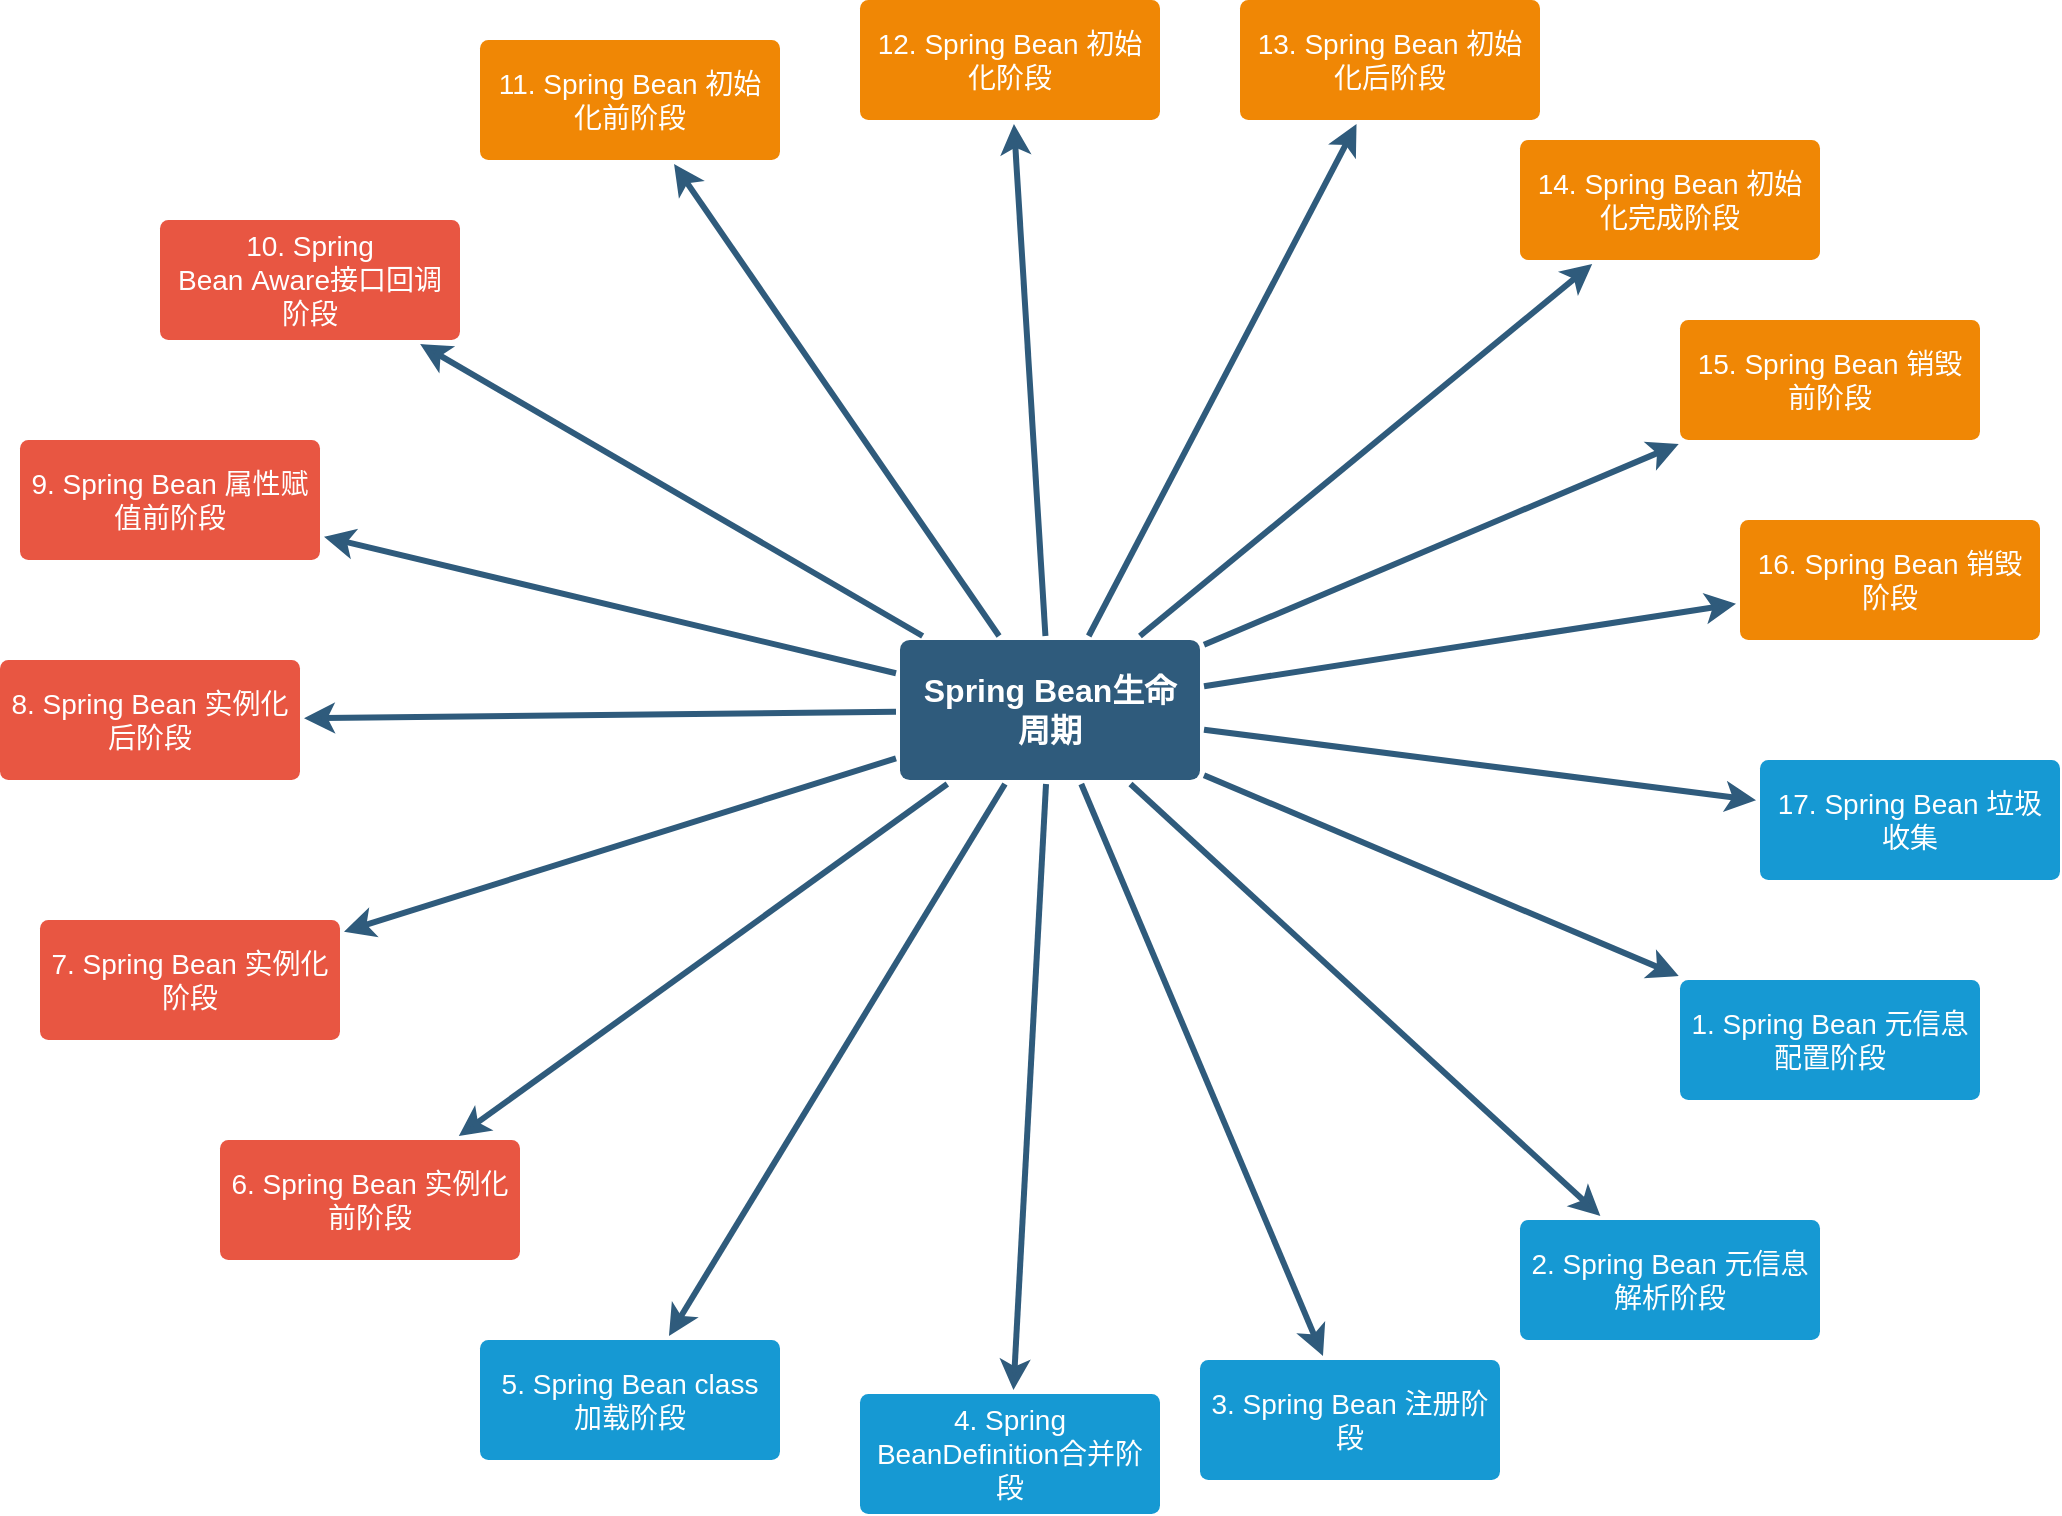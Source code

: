 <mxfile version="12.9.14" type="github">
  <diagram id="6a731a19-8d31-9384-78a2-239565b7b9f0" name="Spring Bean LifeCycle">
    <mxGraphModel dx="1406" dy="784" grid="1" gridSize="10" guides="1" tooltips="1" connect="1" arrows="1" fold="1" page="1" pageScale="1" pageWidth="1169" pageHeight="827" background="#ffffff" math="0" shadow="0">
      <root>
        <mxCell id="0" />
        <mxCell id="1" parent="0" />
        <mxCell id="1745" value="" style="edgeStyle=none;rounded=0;jumpStyle=none;html=1;shadow=0;labelBackgroundColor=none;startArrow=none;startFill=0;endArrow=classic;endFill=1;jettySize=auto;orthogonalLoop=1;strokeColor=#2F5B7C;strokeWidth=3;fontFamily=Helvetica;fontSize=16;fontColor=#23445D;spacing=5;" parent="1" source="1749" target="1764" edge="1">
          <mxGeometry relative="1" as="geometry" />
        </mxCell>
        <mxCell id="1747" value="" style="edgeStyle=none;rounded=0;jumpStyle=none;html=1;shadow=0;labelBackgroundColor=none;startArrow=none;startFill=0;endArrow=classic;endFill=1;jettySize=auto;orthogonalLoop=1;strokeColor=#2F5B7C;strokeWidth=3;fontFamily=Helvetica;fontSize=16;fontColor=#23445D;spacing=5;" parent="1" source="1749" target="1760" edge="1">
          <mxGeometry relative="1" as="geometry" />
        </mxCell>
        <mxCell id="1748" value="" style="edgeStyle=none;rounded=0;jumpStyle=none;html=1;shadow=0;labelBackgroundColor=none;startArrow=none;startFill=0;endArrow=classic;endFill=1;jettySize=auto;orthogonalLoop=1;strokeColor=#2F5B7C;strokeWidth=3;fontFamily=Helvetica;fontSize=16;fontColor=#23445D;spacing=5;" parent="1" source="1749" target="1753" edge="1">
          <mxGeometry relative="1" as="geometry" />
        </mxCell>
        <mxCell id="tWuMF48Xg9CNLqT5guID-1783" style="edgeStyle=none;rounded=0;jumpStyle=none;html=1;shadow=0;labelBackgroundColor=none;startArrow=none;startFill=0;endArrow=classic;endFill=1;jettySize=auto;orthogonalLoop=1;strokeColor=#2F5B7C;strokeWidth=3;fontFamily=Helvetica;fontSize=16;fontColor=#23445D;spacing=5;" edge="1" parent="1" source="1749" target="tWuMF48Xg9CNLqT5guID-1780">
          <mxGeometry relative="1" as="geometry" />
        </mxCell>
        <mxCell id="tWuMF48Xg9CNLqT5guID-1787" style="edgeStyle=none;rounded=0;jumpStyle=none;html=1;shadow=0;labelBackgroundColor=none;startArrow=none;startFill=0;endArrow=classic;endFill=1;jettySize=auto;orthogonalLoop=1;strokeColor=#2F5B7C;strokeWidth=3;fontFamily=Helvetica;fontSize=16;fontColor=#23445D;spacing=5;" edge="1" parent="1" source="1749" target="tWuMF48Xg9CNLqT5guID-1786">
          <mxGeometry relative="1" as="geometry" />
        </mxCell>
        <mxCell id="tWuMF48Xg9CNLqT5guID-1789" style="edgeStyle=none;rounded=0;jumpStyle=none;html=1;shadow=0;labelBackgroundColor=none;startArrow=none;startFill=0;endArrow=classic;endFill=1;jettySize=auto;orthogonalLoop=1;strokeColor=#2F5B7C;strokeWidth=3;fontFamily=Helvetica;fontSize=16;fontColor=#23445D;spacing=5;" edge="1" parent="1" source="1749" target="tWuMF48Xg9CNLqT5guID-1788">
          <mxGeometry relative="1" as="geometry" />
        </mxCell>
        <mxCell id="tWuMF48Xg9CNLqT5guID-1792" style="edgeStyle=none;rounded=0;jumpStyle=none;html=1;shadow=0;labelBackgroundColor=none;startArrow=none;startFill=0;endArrow=classic;endFill=1;jettySize=auto;orthogonalLoop=1;strokeColor=#2F5B7C;strokeWidth=3;fontFamily=Helvetica;fontSize=16;fontColor=#23445D;spacing=5;" edge="1" parent="1" source="1749" target="tWuMF48Xg9CNLqT5guID-1791">
          <mxGeometry relative="1" as="geometry" />
        </mxCell>
        <mxCell id="tWuMF48Xg9CNLqT5guID-1795" style="edgeStyle=none;rounded=0;jumpStyle=none;html=1;shadow=0;labelBackgroundColor=none;startArrow=none;startFill=0;endArrow=classic;endFill=1;jettySize=auto;orthogonalLoop=1;strokeColor=#2F5B7C;strokeWidth=3;fontFamily=Helvetica;fontSize=16;fontColor=#23445D;spacing=5;" edge="1" parent="1" source="1749" target="tWuMF48Xg9CNLqT5guID-1794">
          <mxGeometry relative="1" as="geometry" />
        </mxCell>
        <mxCell id="tWuMF48Xg9CNLqT5guID-1797" style="edgeStyle=none;rounded=0;jumpStyle=none;html=1;shadow=0;labelBackgroundColor=none;startArrow=none;startFill=0;endArrow=classic;endFill=1;jettySize=auto;orthogonalLoop=1;strokeColor=#2F5B7C;strokeWidth=3;fontFamily=Helvetica;fontSize=16;fontColor=#23445D;spacing=5;" edge="1" parent="1" source="1749" target="tWuMF48Xg9CNLqT5guID-1796">
          <mxGeometry relative="1" as="geometry" />
        </mxCell>
        <mxCell id="tWuMF48Xg9CNLqT5guID-1799" style="edgeStyle=none;rounded=0;jumpStyle=none;html=1;shadow=0;labelBackgroundColor=none;startArrow=none;startFill=0;endArrow=classic;endFill=1;jettySize=auto;orthogonalLoop=1;strokeColor=#2F5B7C;strokeWidth=3;fontFamily=Helvetica;fontSize=16;fontColor=#23445D;spacing=5;" edge="1" parent="1" source="1749" target="tWuMF48Xg9CNLqT5guID-1798">
          <mxGeometry relative="1" as="geometry" />
        </mxCell>
        <mxCell id="tWuMF48Xg9CNLqT5guID-1801" style="edgeStyle=none;rounded=0;jumpStyle=none;html=1;shadow=0;labelBackgroundColor=none;startArrow=none;startFill=0;endArrow=classic;endFill=1;jettySize=auto;orthogonalLoop=1;strokeColor=#2F5B7C;strokeWidth=3;fontFamily=Helvetica;fontSize=16;fontColor=#23445D;spacing=5;" edge="1" parent="1" source="1749" target="tWuMF48Xg9CNLqT5guID-1800">
          <mxGeometry relative="1" as="geometry" />
        </mxCell>
        <mxCell id="tWuMF48Xg9CNLqT5guID-1803" style="edgeStyle=none;rounded=0;jumpStyle=none;html=1;shadow=0;labelBackgroundColor=none;startArrow=none;startFill=0;endArrow=classic;endFill=1;jettySize=auto;orthogonalLoop=1;strokeColor=#2F5B7C;strokeWidth=3;fontFamily=Helvetica;fontSize=16;fontColor=#23445D;spacing=5;" edge="1" parent="1" source="1749" target="tWuMF48Xg9CNLqT5guID-1802">
          <mxGeometry relative="1" as="geometry" />
        </mxCell>
        <mxCell id="tWuMF48Xg9CNLqT5guID-1806" style="edgeStyle=none;rounded=0;jumpStyle=none;html=1;shadow=0;labelBackgroundColor=none;startArrow=none;startFill=0;endArrow=classic;endFill=1;jettySize=auto;orthogonalLoop=1;strokeColor=#2F5B7C;strokeWidth=3;fontFamily=Helvetica;fontSize=16;fontColor=#23445D;spacing=5;" edge="1" parent="1" source="1749" target="tWuMF48Xg9CNLqT5guID-1804">
          <mxGeometry relative="1" as="geometry" />
        </mxCell>
        <mxCell id="tWuMF48Xg9CNLqT5guID-1808" style="edgeStyle=none;rounded=0;jumpStyle=none;html=1;shadow=0;labelBackgroundColor=none;startArrow=none;startFill=0;endArrow=classic;endFill=1;jettySize=auto;orthogonalLoop=1;strokeColor=#2F5B7C;strokeWidth=3;fontFamily=Helvetica;fontSize=16;fontColor=#23445D;spacing=5;" edge="1" parent="1" source="1749" target="tWuMF48Xg9CNLqT5guID-1807">
          <mxGeometry relative="1" as="geometry" />
        </mxCell>
        <mxCell id="tWuMF48Xg9CNLqT5guID-1810" style="edgeStyle=none;rounded=0;jumpStyle=none;html=1;shadow=0;labelBackgroundColor=none;startArrow=none;startFill=0;endArrow=classic;endFill=1;jettySize=auto;orthogonalLoop=1;strokeColor=#2F5B7C;strokeWidth=3;fontFamily=Helvetica;fontSize=16;fontColor=#23445D;spacing=5;" edge="1" parent="1" source="1749" target="tWuMF48Xg9CNLqT5guID-1809">
          <mxGeometry relative="1" as="geometry" />
        </mxCell>
        <mxCell id="tWuMF48Xg9CNLqT5guID-1813" style="edgeStyle=none;rounded=0;jumpStyle=none;html=1;shadow=0;labelBackgroundColor=none;startArrow=none;startFill=0;endArrow=classic;endFill=1;jettySize=auto;orthogonalLoop=1;strokeColor=#2F5B7C;strokeWidth=3;fontFamily=Helvetica;fontSize=16;fontColor=#23445D;spacing=5;" edge="1" parent="1" source="1749" target="tWuMF48Xg9CNLqT5guID-1812">
          <mxGeometry relative="1" as="geometry" />
        </mxCell>
        <mxCell id="tWuMF48Xg9CNLqT5guID-1815" style="edgeStyle=none;rounded=0;jumpStyle=none;html=1;shadow=0;labelBackgroundColor=none;startArrow=none;startFill=0;endArrow=classic;endFill=1;jettySize=auto;orthogonalLoop=1;strokeColor=#2F5B7C;strokeWidth=3;fontFamily=Helvetica;fontSize=16;fontColor=#23445D;spacing=5;" edge="1" parent="1" source="1749" target="tWuMF48Xg9CNLqT5guID-1814">
          <mxGeometry relative="1" as="geometry" />
        </mxCell>
        <mxCell id="1749" value="Spring Bean生命周期" style="rounded=1;whiteSpace=wrap;html=1;shadow=0;labelBackgroundColor=none;strokeColor=none;strokeWidth=3;fillColor=#2F5B7C;fontFamily=Helvetica;fontSize=16;fontColor=#FFFFFF;align=center;fontStyle=1;spacing=5;arcSize=7;perimeterSpacing=2;" parent="1" vertex="1">
          <mxGeometry x="520" y="390" width="150" height="70" as="geometry" />
        </mxCell>
        <mxCell id="1753" value="&lt;span style=&quot;font-family: , &amp;#34;stheiti&amp;#34; , &amp;#34;hei&amp;#34; , &amp;#34;heiti sc&amp;#34; , &amp;#34;microsoft yahei&amp;#34; , &amp;#34;arial&amp;#34; , sans-serif ; font-weight: 400&quot;&gt;9. Spring Bean&amp;nbsp;属性赋值前阶段&lt;/span&gt;" style="rounded=1;whiteSpace=wrap;html=1;shadow=0;labelBackgroundColor=none;strokeColor=none;strokeWidth=3;fillColor=#e85642;fontFamily=Helvetica;fontSize=14;fontColor=#FFFFFF;align=center;spacing=5;fontStyle=1;arcSize=7;perimeterSpacing=2;" parent="1" vertex="1">
          <mxGeometry x="80" y="290" width="150" height="60" as="geometry" />
        </mxCell>
        <mxCell id="1760" value="&lt;span style=&quot;font-family: , &amp;#34;stheiti&amp;#34; , &amp;#34;hei&amp;#34; , &amp;#34;heiti sc&amp;#34; , &amp;#34;microsoft yahei&amp;#34; , &amp;#34;arial&amp;#34; , sans-serif ; font-weight: 400&quot;&gt;7. Spring Bean&amp;nbsp;实例化阶段&lt;/span&gt;" style="rounded=1;whiteSpace=wrap;html=1;shadow=0;labelBackgroundColor=none;strokeColor=none;strokeWidth=3;fillColor=#e85642;fontFamily=Helvetica;fontSize=14;fontColor=#FFFFFF;align=center;spacing=5;fontStyle=1;arcSize=7;perimeterSpacing=2;" parent="1" vertex="1">
          <mxGeometry x="90" y="530" width="150" height="60" as="geometry" />
        </mxCell>
        <mxCell id="1764" value="&lt;span style=&quot;font-family: , &amp;#34;stheiti&amp;#34; , &amp;#34;hei&amp;#34; , &amp;#34;heiti sc&amp;#34; , &amp;#34;microsoft yahei&amp;#34; , &amp;#34;arial&amp;#34; , sans-serif ; font-weight: 400&quot;&gt;11. Spring Bean&amp;nbsp;初始化前阶段&lt;/span&gt;" style="rounded=1;whiteSpace=wrap;html=1;shadow=0;labelBackgroundColor=none;strokeColor=none;strokeWidth=3;fillColor=#F08705;fontFamily=Helvetica;fontSize=14;fontColor=#FFFFFF;align=center;spacing=5;fontStyle=1;arcSize=7;perimeterSpacing=2;" parent="1" vertex="1">
          <mxGeometry x="310" y="90" width="150" height="60" as="geometry" />
        </mxCell>
        <mxCell id="tWuMF48Xg9CNLqT5guID-1780" value="&lt;span style=&quot;font-family: , &amp;#34;stheiti&amp;#34; , &amp;#34;hei&amp;#34; , &amp;#34;heiti sc&amp;#34; , &amp;#34;microsoft yahei&amp;#34; , &amp;#34;arial&amp;#34; , sans-serif ; font-weight: 400&quot;&gt;10. Spring Bean&amp;nbsp;Aware接口回调阶段&lt;/span&gt;" style="rounded=1;whiteSpace=wrap;html=1;shadow=0;labelBackgroundColor=none;strokeColor=none;strokeWidth=3;fillColor=#e85642;fontFamily=Helvetica;fontSize=14;fontColor=#FFFFFF;align=center;spacing=5;fontStyle=1;arcSize=7;perimeterSpacing=2;" vertex="1" parent="1">
          <mxGeometry x="150" y="180" width="150" height="60" as="geometry" />
        </mxCell>
        <mxCell id="tWuMF48Xg9CNLqT5guID-1786" value="&lt;span style=&quot;font-family: , &amp;#34;stheiti&amp;#34; , &amp;#34;hei&amp;#34; , &amp;#34;heiti sc&amp;#34; , &amp;#34;microsoft yahei&amp;#34; , &amp;#34;arial&amp;#34; , sans-serif ; font-weight: 400&quot;&gt;12. Spring Bean&amp;nbsp;初始化阶段&lt;/span&gt;" style="rounded=1;whiteSpace=wrap;html=1;shadow=0;labelBackgroundColor=none;strokeColor=none;strokeWidth=3;fillColor=#F08705;fontFamily=Helvetica;fontSize=14;fontColor=#FFFFFF;align=center;spacing=5;fontStyle=1;arcSize=7;perimeterSpacing=2;" vertex="1" parent="1">
          <mxGeometry x="500" y="70" width="150" height="60" as="geometry" />
        </mxCell>
        <mxCell id="tWuMF48Xg9CNLqT5guID-1788" value="&lt;span style=&quot;font-family: , &amp;#34;stheiti&amp;#34; , &amp;#34;hei&amp;#34; , &amp;#34;heiti sc&amp;#34; , &amp;#34;microsoft yahei&amp;#34; , &amp;#34;arial&amp;#34; , sans-serif ; font-weight: 400&quot;&gt;8. Spring Bean 实例化后阶段&lt;/span&gt;" style="rounded=1;whiteSpace=wrap;html=1;shadow=0;labelBackgroundColor=none;strokeColor=none;strokeWidth=3;fillColor=#e85642;fontFamily=Helvetica;fontSize=14;fontColor=#FFFFFF;align=center;spacing=5;fontStyle=1;arcSize=7;perimeterSpacing=2;" vertex="1" parent="1">
          <mxGeometry x="70" y="400" width="150" height="60" as="geometry" />
        </mxCell>
        <mxCell id="tWuMF48Xg9CNLqT5guID-1791" value="&lt;span style=&quot;font-family: , &amp;#34;stheiti&amp;#34; , &amp;#34;hei&amp;#34; , &amp;#34;heiti sc&amp;#34; , &amp;#34;microsoft yahei&amp;#34; , &amp;#34;arial&amp;#34; , sans-serif ; font-weight: 400&quot;&gt;6. Spring Bean 实例化前阶段&lt;/span&gt;" style="rounded=1;whiteSpace=wrap;html=1;shadow=0;labelBackgroundColor=none;strokeColor=none;strokeWidth=3;fillColor=#e85642;fontFamily=Helvetica;fontSize=14;fontColor=#FFFFFF;align=center;spacing=5;fontStyle=1;arcSize=7;perimeterSpacing=2;" vertex="1" parent="1">
          <mxGeometry x="180" y="640" width="150" height="60" as="geometry" />
        </mxCell>
        <mxCell id="tWuMF48Xg9CNLqT5guID-1794" value="&lt;span style=&quot;font-family: , &amp;#34;stheiti&amp;#34; , &amp;#34;hei&amp;#34; , &amp;#34;heiti sc&amp;#34; , &amp;#34;microsoft yahei&amp;#34; , &amp;#34;arial&amp;#34; , sans-serif ; font-weight: 400&quot;&gt;5. Spring Bean class加载阶段&lt;/span&gt;" style="rounded=1;whiteSpace=wrap;html=1;shadow=0;labelBackgroundColor=none;strokeColor=none;strokeWidth=3;fillColor=#1699d3;fontFamily=Helvetica;fontSize=14;fontColor=#FFFFFF;align=center;spacing=5;fontStyle=1;arcSize=7;perimeterSpacing=2;" vertex="1" parent="1">
          <mxGeometry x="310" y="740" width="150" height="60" as="geometry" />
        </mxCell>
        <mxCell id="tWuMF48Xg9CNLqT5guID-1796" value="&lt;span style=&quot;font-family: , &amp;#34;stheiti&amp;#34; , &amp;#34;hei&amp;#34; , &amp;#34;heiti sc&amp;#34; , &amp;#34;microsoft yahei&amp;#34; , &amp;#34;arial&amp;#34; , sans-serif ; font-weight: 400&quot;&gt;4. Spring BeanDefinition合并阶段&lt;/span&gt;" style="rounded=1;whiteSpace=wrap;html=1;shadow=0;labelBackgroundColor=none;strokeColor=none;strokeWidth=3;fillColor=#1699d3;fontFamily=Helvetica;fontSize=14;fontColor=#FFFFFF;align=center;spacing=5;fontStyle=1;arcSize=7;perimeterSpacing=2;" vertex="1" parent="1">
          <mxGeometry x="500" y="767" width="150" height="60" as="geometry" />
        </mxCell>
        <mxCell id="tWuMF48Xg9CNLqT5guID-1798" value="&lt;span style=&quot;font-family: , &amp;#34;stheiti&amp;#34; , &amp;#34;hei&amp;#34; , &amp;#34;heiti sc&amp;#34; , &amp;#34;microsoft yahei&amp;#34; , &amp;#34;arial&amp;#34; , sans-serif ; font-weight: 400&quot;&gt;3. Spring Bean 注册阶段&lt;/span&gt;" style="rounded=1;whiteSpace=wrap;html=1;shadow=0;labelBackgroundColor=none;strokeColor=none;strokeWidth=3;fillColor=#1699d3;fontFamily=Helvetica;fontSize=14;fontColor=#FFFFFF;align=center;spacing=5;fontStyle=1;arcSize=7;perimeterSpacing=2;" vertex="1" parent="1">
          <mxGeometry x="670" y="750" width="150" height="60" as="geometry" />
        </mxCell>
        <mxCell id="tWuMF48Xg9CNLqT5guID-1800" value="&lt;span style=&quot;font-family: , &amp;#34;stheiti&amp;#34; , &amp;#34;hei&amp;#34; , &amp;#34;heiti sc&amp;#34; , &amp;#34;microsoft yahei&amp;#34; , &amp;#34;arial&amp;#34; , sans-serif ; font-weight: 400&quot;&gt;2. Spring Bean 元信息解析阶段&lt;/span&gt;" style="rounded=1;whiteSpace=wrap;html=1;shadow=0;labelBackgroundColor=none;strokeColor=none;strokeWidth=3;fillColor=#1699d3;fontFamily=Helvetica;fontSize=14;fontColor=#FFFFFF;align=center;spacing=5;fontStyle=1;arcSize=7;perimeterSpacing=2;" vertex="1" parent="1">
          <mxGeometry x="830" y="680" width="150" height="60" as="geometry" />
        </mxCell>
        <mxCell id="tWuMF48Xg9CNLqT5guID-1802" value="&lt;span style=&quot;font-family: , &amp;#34;stheiti&amp;#34; , &amp;#34;hei&amp;#34; , &amp;#34;heiti sc&amp;#34; , &amp;#34;microsoft yahei&amp;#34; , &amp;#34;arial&amp;#34; , sans-serif ; font-weight: 400&quot;&gt;1. Spring Bean 元信息配置阶段&lt;/span&gt;" style="rounded=1;whiteSpace=wrap;html=1;shadow=0;labelBackgroundColor=none;strokeColor=none;strokeWidth=3;fillColor=#1699d3;fontFamily=Helvetica;fontSize=14;fontColor=#FFFFFF;align=center;spacing=5;fontStyle=1;arcSize=7;perimeterSpacing=2;" vertex="1" parent="1">
          <mxGeometry x="910" y="560" width="150" height="60" as="geometry" />
        </mxCell>
        <mxCell id="tWuMF48Xg9CNLqT5guID-1804" value="&lt;span style=&quot;font-family: , &amp;#34;stheiti&amp;#34; , &amp;#34;hei&amp;#34; , &amp;#34;heiti sc&amp;#34; , &amp;#34;microsoft yahei&amp;#34; , &amp;#34;arial&amp;#34; , sans-serif ; font-weight: 400&quot;&gt;13. Spring Bean 初始化后阶段&lt;/span&gt;" style="rounded=1;whiteSpace=wrap;html=1;shadow=0;labelBackgroundColor=none;strokeColor=none;strokeWidth=3;fillColor=#F08705;fontFamily=Helvetica;fontSize=14;fontColor=#FFFFFF;align=center;spacing=5;fontStyle=1;arcSize=7;perimeterSpacing=2;" vertex="1" parent="1">
          <mxGeometry x="690" y="70" width="150" height="60" as="geometry" />
        </mxCell>
        <mxCell id="tWuMF48Xg9CNLqT5guID-1807" value="&lt;span style=&quot;font-family: , &amp;#34;stheiti&amp;#34; , &amp;#34;hei&amp;#34; , &amp;#34;heiti sc&amp;#34; , &amp;#34;microsoft yahei&amp;#34; , &amp;#34;arial&amp;#34; , sans-serif ; font-weight: 400&quot;&gt;14. Spring Bean&amp;nbsp;初始化完成阶段&lt;/span&gt;" style="rounded=1;whiteSpace=wrap;html=1;shadow=0;labelBackgroundColor=none;strokeColor=none;strokeWidth=3;fillColor=#F08705;fontFamily=Helvetica;fontSize=14;fontColor=#FFFFFF;align=center;spacing=5;fontStyle=1;arcSize=7;perimeterSpacing=2;" vertex="1" parent="1">
          <mxGeometry x="830" y="140" width="150" height="60" as="geometry" />
        </mxCell>
        <mxCell id="tWuMF48Xg9CNLqT5guID-1809" value="&lt;span style=&quot;font-family: , &amp;#34;stheiti&amp;#34; , &amp;#34;hei&amp;#34; , &amp;#34;heiti sc&amp;#34; , &amp;#34;microsoft yahei&amp;#34; , &amp;#34;arial&amp;#34; , sans-serif ; font-weight: 400&quot;&gt;15. Spring Bean&amp;nbsp;销毁前阶段&lt;/span&gt;" style="rounded=1;whiteSpace=wrap;html=1;shadow=0;labelBackgroundColor=none;strokeColor=none;strokeWidth=3;fillColor=#F08705;fontFamily=Helvetica;fontSize=14;fontColor=#FFFFFF;align=center;spacing=5;fontStyle=1;arcSize=7;perimeterSpacing=2;" vertex="1" parent="1">
          <mxGeometry x="910" y="230" width="150" height="60" as="geometry" />
        </mxCell>
        <mxCell id="tWuMF48Xg9CNLqT5guID-1812" value="&lt;span style=&quot;font-family: , &amp;#34;stheiti&amp;#34; , &amp;#34;hei&amp;#34; , &amp;#34;heiti sc&amp;#34; , &amp;#34;microsoft yahei&amp;#34; , &amp;#34;arial&amp;#34; , sans-serif ; font-weight: 400&quot;&gt;16. Spring Bean&amp;nbsp;销毁阶段&lt;/span&gt;" style="rounded=1;whiteSpace=wrap;html=1;shadow=0;labelBackgroundColor=none;strokeColor=none;strokeWidth=3;fillColor=#F08705;fontFamily=Helvetica;fontSize=14;fontColor=#FFFFFF;align=center;spacing=5;fontStyle=1;arcSize=7;perimeterSpacing=2;" vertex="1" parent="1">
          <mxGeometry x="940" y="330" width="150" height="60" as="geometry" />
        </mxCell>
        <mxCell id="tWuMF48Xg9CNLqT5guID-1814" value="&lt;span style=&quot;font-family: , &amp;#34;stheiti&amp;#34; , &amp;#34;hei&amp;#34; , &amp;#34;heiti sc&amp;#34; , &amp;#34;microsoft yahei&amp;#34; , &amp;#34;arial&amp;#34; , sans-serif ; font-weight: 400&quot;&gt;17. Spring Bean&amp;nbsp;垃圾收集&lt;/span&gt;" style="rounded=1;whiteSpace=wrap;html=1;shadow=0;labelBackgroundColor=none;strokeColor=none;strokeWidth=3;fillColor=#1699d3;fontFamily=Helvetica;fontSize=14;fontColor=#FFFFFF;align=center;spacing=5;fontStyle=1;arcSize=7;perimeterSpacing=2;" vertex="1" parent="1">
          <mxGeometry x="950" y="450" width="150" height="60" as="geometry" />
        </mxCell>
      </root>
    </mxGraphModel>
  </diagram>
</mxfile>
